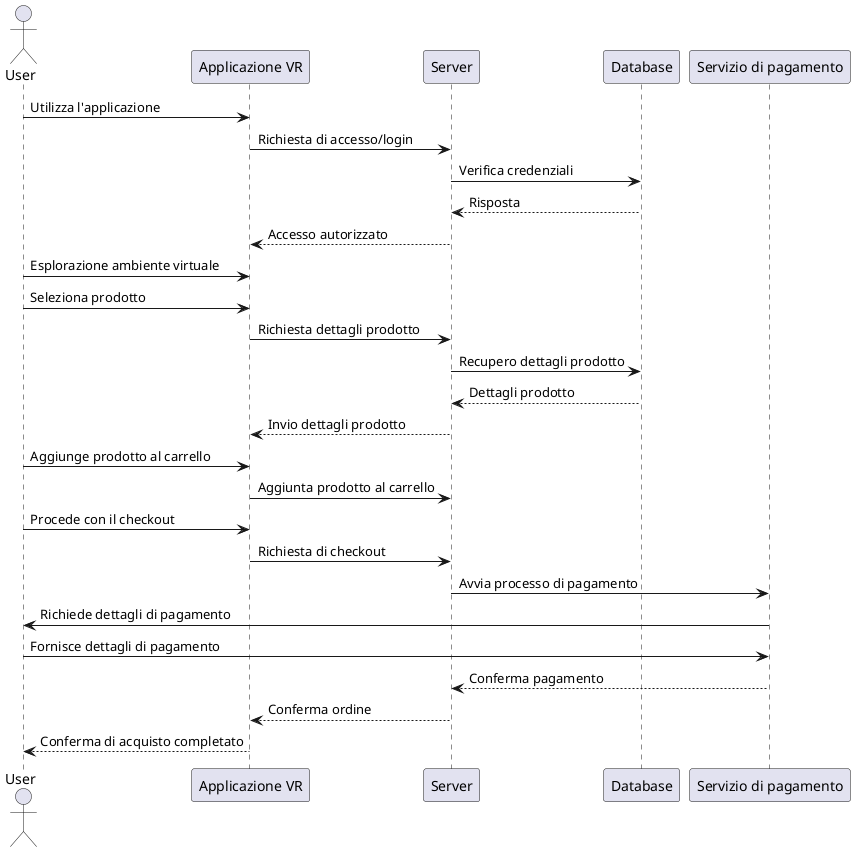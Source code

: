 @startuml
actor User
participant "Applicazione VR" as App
participant "Server" as Server
participant "Database" as DB
participant "Servizio di pagamento" as PaymentService

User -> App: Utilizza l'applicazione
App -> Server: Richiesta di accesso/login
Server -> DB: Verifica credenziali
DB --> Server: Risposta
Server --> App: Accesso autorizzato
User -> App: Esplorazione ambiente virtuale
User -> App: Seleziona prodotto
App -> Server: Richiesta dettagli prodotto
Server -> DB: Recupero dettagli prodotto
DB --> Server: Dettagli prodotto
Server --> App: Invio dettagli prodotto
User -> App: Aggiunge prodotto al carrello
App -> Server: Aggiunta prodotto al carrello
User -> App: Procede con il checkout
App -> Server: Richiesta di checkout
Server -> PaymentService: Avvia processo di pagamento
PaymentService -> User: Richiede dettagli di pagamento
User -> PaymentService: Fornisce dettagli di pagamento
PaymentService --> Server: Conferma pagamento
Server --> App: Conferma ordine
App --> User: Conferma di acquisto completato
@enduml